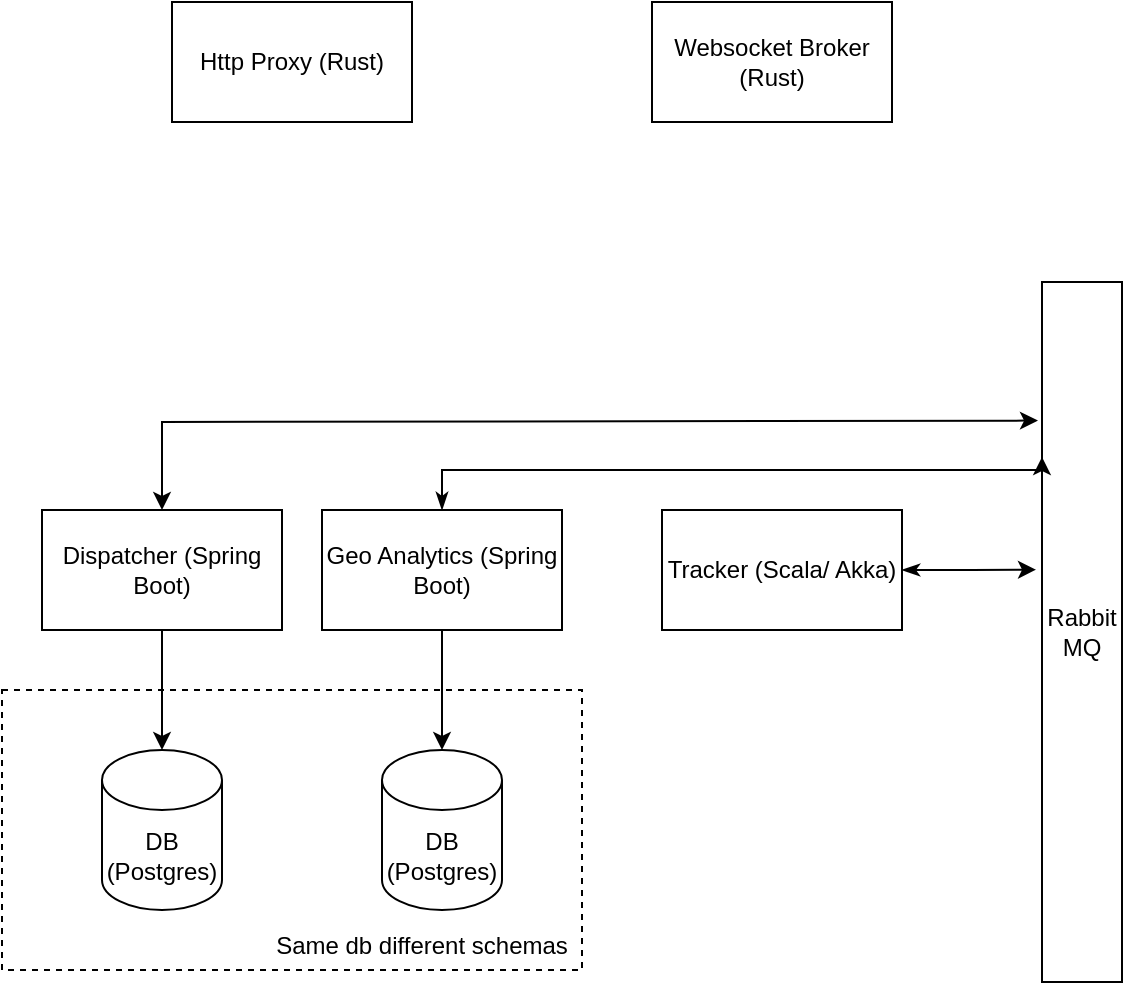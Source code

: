 <mxfile version="20.3.0" type="github">
  <diagram id="ybJ--qzNaCqBNMqaaPU7" name="Page-1">
    <mxGraphModel dx="1186" dy="737" grid="1" gridSize="10" guides="1" tooltips="1" connect="1" arrows="1" fold="1" page="1" pageScale="1" pageWidth="850" pageHeight="1100" math="0" shadow="0">
      <root>
        <mxCell id="0" />
        <mxCell id="1" parent="0" />
        <mxCell id="nQvdRC7Iyu3AL3G72G-Q-11" value="" style="rounded=0;whiteSpace=wrap;html=1;fillColor=none;dashed=1;" vertex="1" parent="1">
          <mxGeometry x="160" y="414" width="290" height="140" as="geometry" />
        </mxCell>
        <mxCell id="nQvdRC7Iyu3AL3G72G-Q-1" value="Http Proxy (Rust)" style="rounded=0;whiteSpace=wrap;html=1;" vertex="1" parent="1">
          <mxGeometry x="245" y="70" width="120" height="60" as="geometry" />
        </mxCell>
        <mxCell id="nQvdRC7Iyu3AL3G72G-Q-2" value="Websocket Broker (Rust)" style="rounded=0;whiteSpace=wrap;html=1;" vertex="1" parent="1">
          <mxGeometry x="485" y="70" width="120" height="60" as="geometry" />
        </mxCell>
        <mxCell id="nQvdRC7Iyu3AL3G72G-Q-5" style="edgeStyle=orthogonalEdgeStyle;rounded=0;orthogonalLoop=1;jettySize=auto;html=1;exitX=0.5;exitY=1;exitDx=0;exitDy=0;entryX=0.5;entryY=0;entryDx=0;entryDy=0;entryPerimeter=0;" edge="1" parent="1" source="nQvdRC7Iyu3AL3G72G-Q-3" target="nQvdRC7Iyu3AL3G72G-Q-4">
          <mxGeometry relative="1" as="geometry" />
        </mxCell>
        <mxCell id="nQvdRC7Iyu3AL3G72G-Q-3" value="Dispatcher (Spring Boot)" style="rounded=0;whiteSpace=wrap;html=1;" vertex="1" parent="1">
          <mxGeometry x="180" y="324" width="120" height="60" as="geometry" />
        </mxCell>
        <mxCell id="nQvdRC7Iyu3AL3G72G-Q-4" value="DB (Postgres)" style="shape=cylinder3;whiteSpace=wrap;html=1;boundedLbl=1;backgroundOutline=1;size=15;" vertex="1" parent="1">
          <mxGeometry x="210" y="444" width="60" height="80" as="geometry" />
        </mxCell>
        <mxCell id="nQvdRC7Iyu3AL3G72G-Q-32" style="edgeStyle=orthogonalEdgeStyle;rounded=0;orthogonalLoop=1;jettySize=auto;html=1;exitX=1;exitY=0.5;exitDx=0;exitDy=0;entryX=0.411;entryY=1.075;entryDx=0;entryDy=0;entryPerimeter=0;startArrow=classicThin;startFill=1;" edge="1" parent="1" source="nQvdRC7Iyu3AL3G72G-Q-6" target="nQvdRC7Iyu3AL3G72G-Q-24">
          <mxGeometry relative="1" as="geometry" />
        </mxCell>
        <mxCell id="nQvdRC7Iyu3AL3G72G-Q-6" value="Tracker (Scala/ Akka)" style="rounded=0;whiteSpace=wrap;html=1;" vertex="1" parent="1">
          <mxGeometry x="490" y="324" width="120" height="60" as="geometry" />
        </mxCell>
        <mxCell id="nQvdRC7Iyu3AL3G72G-Q-12" style="edgeStyle=orthogonalEdgeStyle;rounded=0;orthogonalLoop=1;jettySize=auto;html=1;exitX=0.5;exitY=1;exitDx=0;exitDy=0;entryX=0.5;entryY=0;entryDx=0;entryDy=0;entryPerimeter=0;" edge="1" parent="1" source="nQvdRC7Iyu3AL3G72G-Q-13" target="nQvdRC7Iyu3AL3G72G-Q-14">
          <mxGeometry relative="1" as="geometry" />
        </mxCell>
        <mxCell id="nQvdRC7Iyu3AL3G72G-Q-30" style="edgeStyle=orthogonalEdgeStyle;rounded=0;orthogonalLoop=1;jettySize=auto;html=1;exitX=0.5;exitY=0;exitDx=0;exitDy=0;entryX=0.25;entryY=1;entryDx=0;entryDy=0;startArrow=classicThin;startFill=1;" edge="1" parent="1" source="nQvdRC7Iyu3AL3G72G-Q-13" target="nQvdRC7Iyu3AL3G72G-Q-24">
          <mxGeometry relative="1" as="geometry">
            <Array as="points">
              <mxPoint x="380" y="304" />
              <mxPoint x="680" y="304" />
            </Array>
          </mxGeometry>
        </mxCell>
        <mxCell id="nQvdRC7Iyu3AL3G72G-Q-13" value="Geo Analytics (Spring Boot)" style="rounded=0;whiteSpace=wrap;html=1;" vertex="1" parent="1">
          <mxGeometry x="320" y="324" width="120" height="60" as="geometry" />
        </mxCell>
        <mxCell id="nQvdRC7Iyu3AL3G72G-Q-14" value="DB (Postgres)" style="shape=cylinder3;whiteSpace=wrap;html=1;boundedLbl=1;backgroundOutline=1;size=15;" vertex="1" parent="1">
          <mxGeometry x="350" y="444" width="60" height="80" as="geometry" />
        </mxCell>
        <mxCell id="nQvdRC7Iyu3AL3G72G-Q-22" value="&lt;div&gt;Same db different schemas&lt;/div&gt;&lt;div&gt;&lt;br&gt;&lt;/div&gt;" style="text;html=1;strokeColor=none;fillColor=none;align=center;verticalAlign=middle;whiteSpace=wrap;rounded=0;dashed=1;" vertex="1" parent="1">
          <mxGeometry x="290" y="534" width="160" height="30" as="geometry" />
        </mxCell>
        <mxCell id="nQvdRC7Iyu3AL3G72G-Q-24" value="Rabbit MQ" style="rounded=0;whiteSpace=wrap;html=1;fillColor=none;direction=south;" vertex="1" parent="1">
          <mxGeometry x="680" y="210" width="40" height="350" as="geometry" />
        </mxCell>
        <mxCell id="nQvdRC7Iyu3AL3G72G-Q-28" value="" style="endArrow=classic;html=1;rounded=0;exitX=0.5;exitY=0;exitDx=0;exitDy=0;entryX=0.198;entryY=1.05;entryDx=0;entryDy=0;entryPerimeter=0;startArrow=classic;startFill=1;" edge="1" parent="1" source="nQvdRC7Iyu3AL3G72G-Q-3" target="nQvdRC7Iyu3AL3G72G-Q-24">
          <mxGeometry width="50" height="50" relative="1" as="geometry">
            <mxPoint x="680" y="380" as="sourcePoint" />
            <mxPoint x="730" y="330" as="targetPoint" />
            <Array as="points">
              <mxPoint x="240" y="280" />
            </Array>
          </mxGeometry>
        </mxCell>
      </root>
    </mxGraphModel>
  </diagram>
</mxfile>
